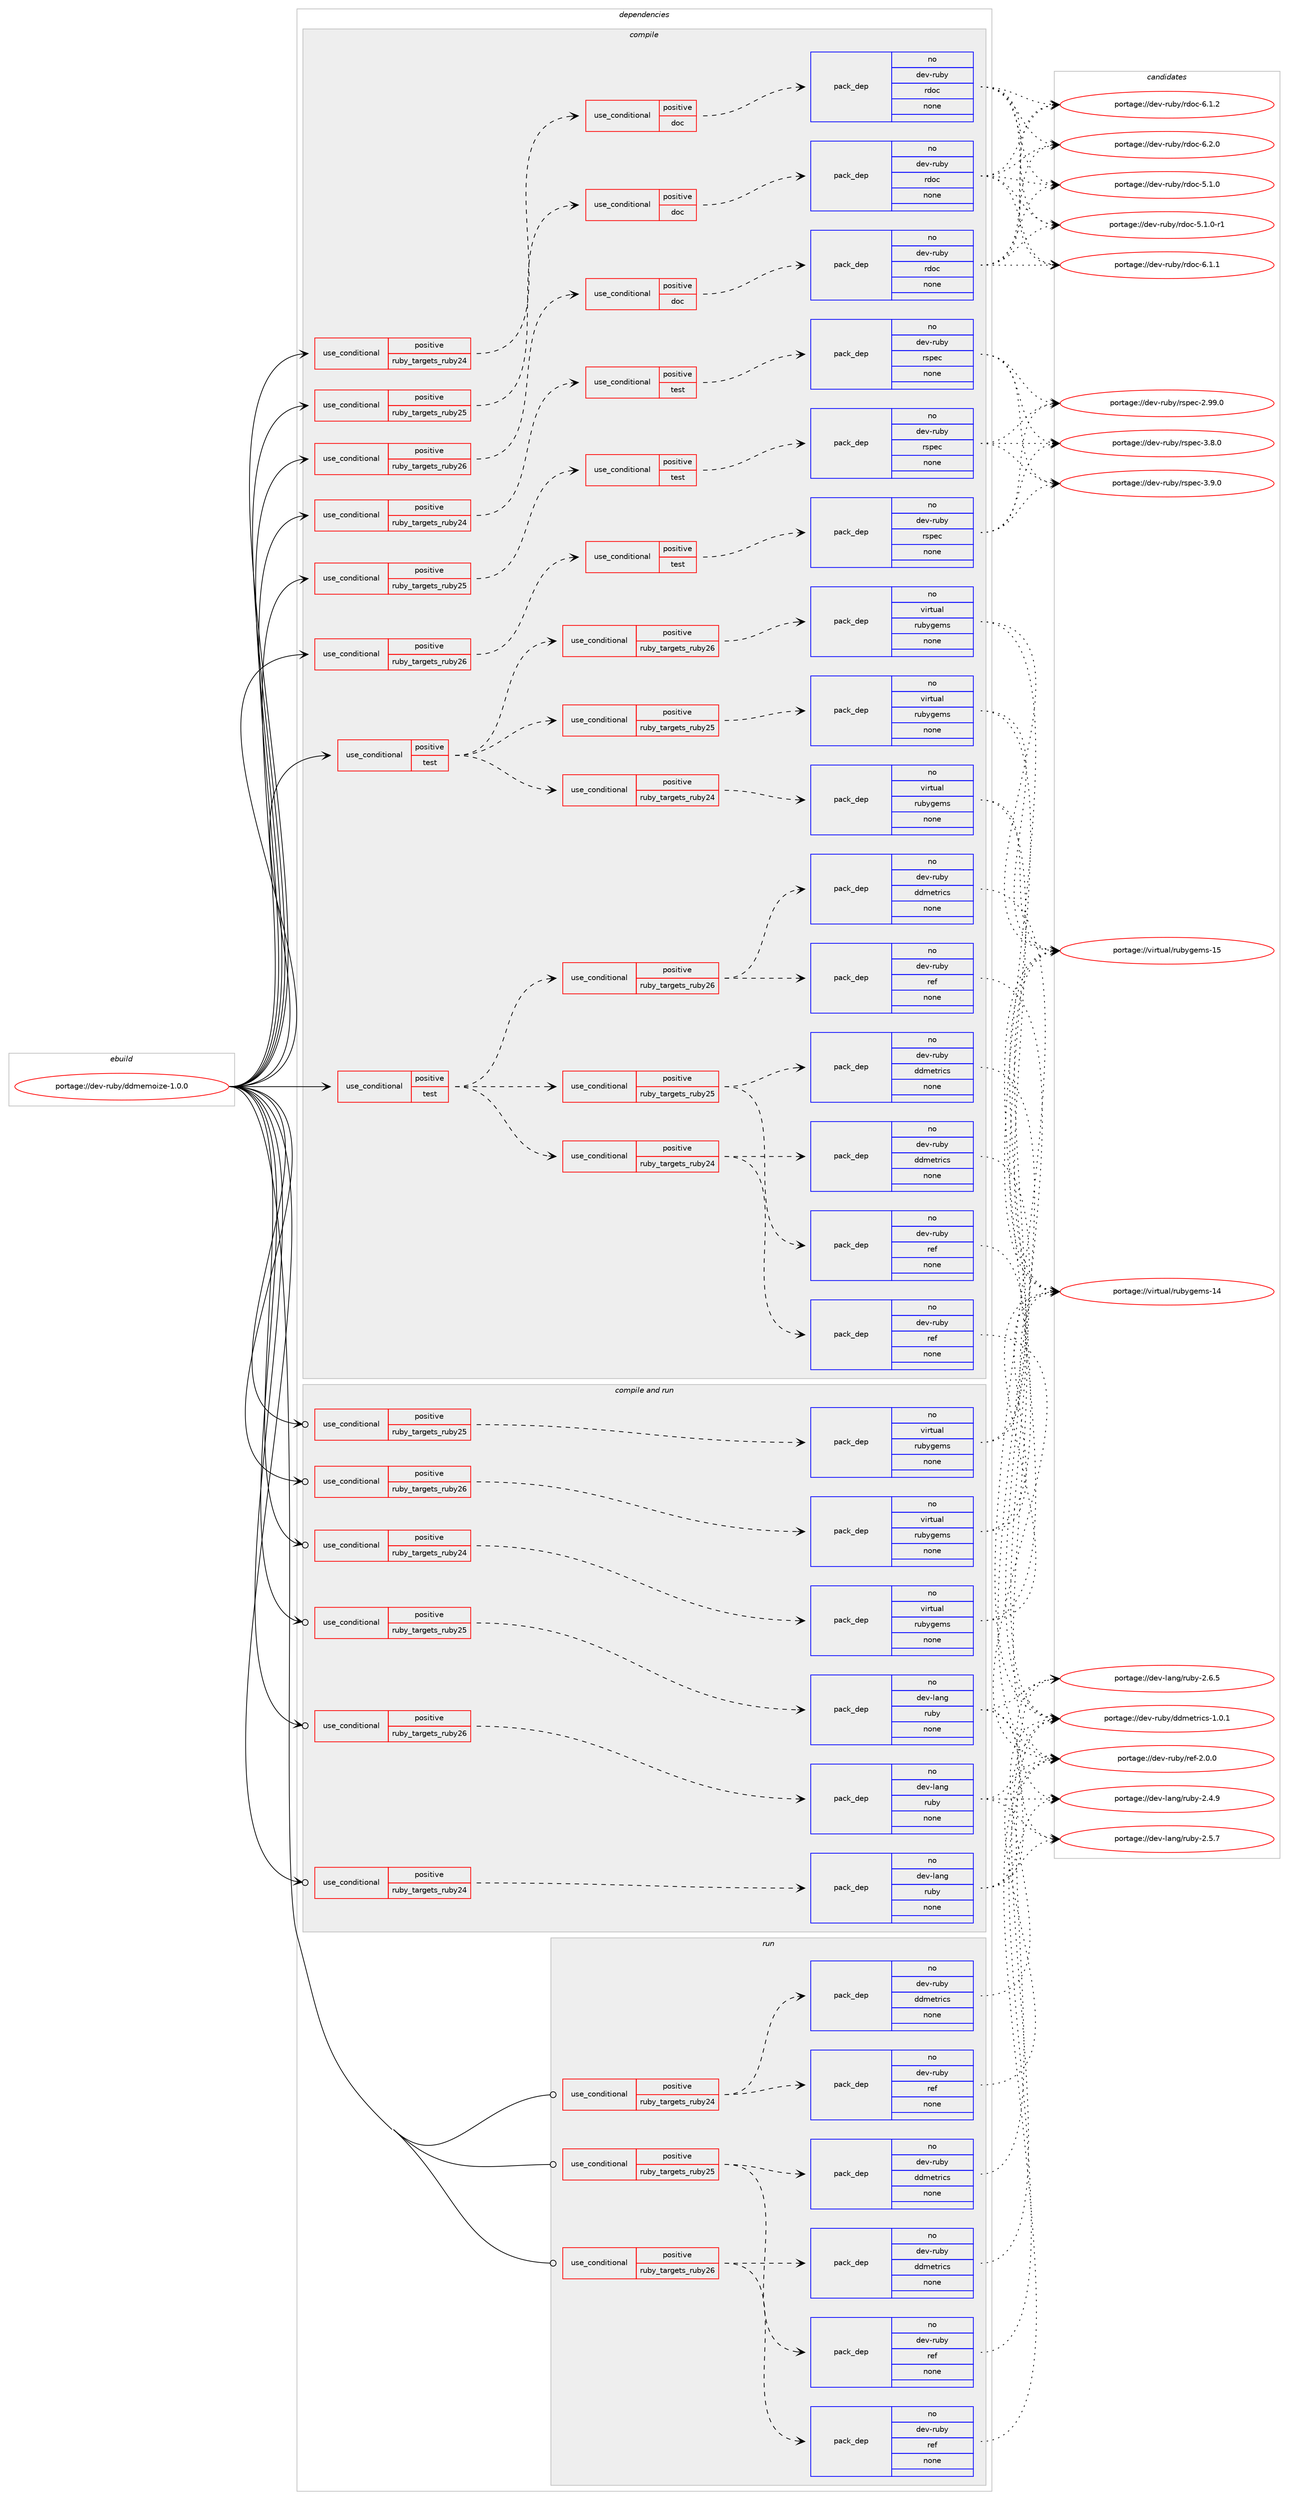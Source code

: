 digraph prolog {

# *************
# Graph options
# *************

newrank=true;
concentrate=true;
compound=true;
graph [rankdir=LR,fontname=Helvetica,fontsize=10,ranksep=1.5];#, ranksep=2.5, nodesep=0.2];
edge  [arrowhead=vee];
node  [fontname=Helvetica,fontsize=10];

# **********
# The ebuild
# **********

subgraph cluster_leftcol {
color=gray;
rank=same;
label=<<i>ebuild</i>>;
id [label="portage://dev-ruby/ddmemoize-1.0.0", color=red, width=4, href="../dev-ruby/ddmemoize-1.0.0.svg"];
}

# ****************
# The dependencies
# ****************

subgraph cluster_midcol {
color=gray;
label=<<i>dependencies</i>>;
subgraph cluster_compile {
fillcolor="#eeeeee";
style=filled;
label=<<i>compile</i>>;
subgraph cond50410 {
dependency217725 [label=<<TABLE BORDER="0" CELLBORDER="1" CELLSPACING="0" CELLPADDING="4"><TR><TD ROWSPAN="3" CELLPADDING="10">use_conditional</TD></TR><TR><TD>positive</TD></TR><TR><TD>ruby_targets_ruby24</TD></TR></TABLE>>, shape=none, color=red];
subgraph cond50411 {
dependency217726 [label=<<TABLE BORDER="0" CELLBORDER="1" CELLSPACING="0" CELLPADDING="4"><TR><TD ROWSPAN="3" CELLPADDING="10">use_conditional</TD></TR><TR><TD>positive</TD></TR><TR><TD>doc</TD></TR></TABLE>>, shape=none, color=red];
subgraph pack163832 {
dependency217727 [label=<<TABLE BORDER="0" CELLBORDER="1" CELLSPACING="0" CELLPADDING="4" WIDTH="220"><TR><TD ROWSPAN="6" CELLPADDING="30">pack_dep</TD></TR><TR><TD WIDTH="110">no</TD></TR><TR><TD>dev-ruby</TD></TR><TR><TD>rdoc</TD></TR><TR><TD>none</TD></TR><TR><TD></TD></TR></TABLE>>, shape=none, color=blue];
}
dependency217726:e -> dependency217727:w [weight=20,style="dashed",arrowhead="vee"];
}
dependency217725:e -> dependency217726:w [weight=20,style="dashed",arrowhead="vee"];
}
id:e -> dependency217725:w [weight=20,style="solid",arrowhead="vee"];
subgraph cond50412 {
dependency217728 [label=<<TABLE BORDER="0" CELLBORDER="1" CELLSPACING="0" CELLPADDING="4"><TR><TD ROWSPAN="3" CELLPADDING="10">use_conditional</TD></TR><TR><TD>positive</TD></TR><TR><TD>ruby_targets_ruby24</TD></TR></TABLE>>, shape=none, color=red];
subgraph cond50413 {
dependency217729 [label=<<TABLE BORDER="0" CELLBORDER="1" CELLSPACING="0" CELLPADDING="4"><TR><TD ROWSPAN="3" CELLPADDING="10">use_conditional</TD></TR><TR><TD>positive</TD></TR><TR><TD>test</TD></TR></TABLE>>, shape=none, color=red];
subgraph pack163833 {
dependency217730 [label=<<TABLE BORDER="0" CELLBORDER="1" CELLSPACING="0" CELLPADDING="4" WIDTH="220"><TR><TD ROWSPAN="6" CELLPADDING="30">pack_dep</TD></TR><TR><TD WIDTH="110">no</TD></TR><TR><TD>dev-ruby</TD></TR><TR><TD>rspec</TD></TR><TR><TD>none</TD></TR><TR><TD></TD></TR></TABLE>>, shape=none, color=blue];
}
dependency217729:e -> dependency217730:w [weight=20,style="dashed",arrowhead="vee"];
}
dependency217728:e -> dependency217729:w [weight=20,style="dashed",arrowhead="vee"];
}
id:e -> dependency217728:w [weight=20,style="solid",arrowhead="vee"];
subgraph cond50414 {
dependency217731 [label=<<TABLE BORDER="0" CELLBORDER="1" CELLSPACING="0" CELLPADDING="4"><TR><TD ROWSPAN="3" CELLPADDING="10">use_conditional</TD></TR><TR><TD>positive</TD></TR><TR><TD>ruby_targets_ruby25</TD></TR></TABLE>>, shape=none, color=red];
subgraph cond50415 {
dependency217732 [label=<<TABLE BORDER="0" CELLBORDER="1" CELLSPACING="0" CELLPADDING="4"><TR><TD ROWSPAN="3" CELLPADDING="10">use_conditional</TD></TR><TR><TD>positive</TD></TR><TR><TD>doc</TD></TR></TABLE>>, shape=none, color=red];
subgraph pack163834 {
dependency217733 [label=<<TABLE BORDER="0" CELLBORDER="1" CELLSPACING="0" CELLPADDING="4" WIDTH="220"><TR><TD ROWSPAN="6" CELLPADDING="30">pack_dep</TD></TR><TR><TD WIDTH="110">no</TD></TR><TR><TD>dev-ruby</TD></TR><TR><TD>rdoc</TD></TR><TR><TD>none</TD></TR><TR><TD></TD></TR></TABLE>>, shape=none, color=blue];
}
dependency217732:e -> dependency217733:w [weight=20,style="dashed",arrowhead="vee"];
}
dependency217731:e -> dependency217732:w [weight=20,style="dashed",arrowhead="vee"];
}
id:e -> dependency217731:w [weight=20,style="solid",arrowhead="vee"];
subgraph cond50416 {
dependency217734 [label=<<TABLE BORDER="0" CELLBORDER="1" CELLSPACING="0" CELLPADDING="4"><TR><TD ROWSPAN="3" CELLPADDING="10">use_conditional</TD></TR><TR><TD>positive</TD></TR><TR><TD>ruby_targets_ruby25</TD></TR></TABLE>>, shape=none, color=red];
subgraph cond50417 {
dependency217735 [label=<<TABLE BORDER="0" CELLBORDER="1" CELLSPACING="0" CELLPADDING="4"><TR><TD ROWSPAN="3" CELLPADDING="10">use_conditional</TD></TR><TR><TD>positive</TD></TR><TR><TD>test</TD></TR></TABLE>>, shape=none, color=red];
subgraph pack163835 {
dependency217736 [label=<<TABLE BORDER="0" CELLBORDER="1" CELLSPACING="0" CELLPADDING="4" WIDTH="220"><TR><TD ROWSPAN="6" CELLPADDING="30">pack_dep</TD></TR><TR><TD WIDTH="110">no</TD></TR><TR><TD>dev-ruby</TD></TR><TR><TD>rspec</TD></TR><TR><TD>none</TD></TR><TR><TD></TD></TR></TABLE>>, shape=none, color=blue];
}
dependency217735:e -> dependency217736:w [weight=20,style="dashed",arrowhead="vee"];
}
dependency217734:e -> dependency217735:w [weight=20,style="dashed",arrowhead="vee"];
}
id:e -> dependency217734:w [weight=20,style="solid",arrowhead="vee"];
subgraph cond50418 {
dependency217737 [label=<<TABLE BORDER="0" CELLBORDER="1" CELLSPACING="0" CELLPADDING="4"><TR><TD ROWSPAN="3" CELLPADDING="10">use_conditional</TD></TR><TR><TD>positive</TD></TR><TR><TD>ruby_targets_ruby26</TD></TR></TABLE>>, shape=none, color=red];
subgraph cond50419 {
dependency217738 [label=<<TABLE BORDER="0" CELLBORDER="1" CELLSPACING="0" CELLPADDING="4"><TR><TD ROWSPAN="3" CELLPADDING="10">use_conditional</TD></TR><TR><TD>positive</TD></TR><TR><TD>doc</TD></TR></TABLE>>, shape=none, color=red];
subgraph pack163836 {
dependency217739 [label=<<TABLE BORDER="0" CELLBORDER="1" CELLSPACING="0" CELLPADDING="4" WIDTH="220"><TR><TD ROWSPAN="6" CELLPADDING="30">pack_dep</TD></TR><TR><TD WIDTH="110">no</TD></TR><TR><TD>dev-ruby</TD></TR><TR><TD>rdoc</TD></TR><TR><TD>none</TD></TR><TR><TD></TD></TR></TABLE>>, shape=none, color=blue];
}
dependency217738:e -> dependency217739:w [weight=20,style="dashed",arrowhead="vee"];
}
dependency217737:e -> dependency217738:w [weight=20,style="dashed",arrowhead="vee"];
}
id:e -> dependency217737:w [weight=20,style="solid",arrowhead="vee"];
subgraph cond50420 {
dependency217740 [label=<<TABLE BORDER="0" CELLBORDER="1" CELLSPACING="0" CELLPADDING="4"><TR><TD ROWSPAN="3" CELLPADDING="10">use_conditional</TD></TR><TR><TD>positive</TD></TR><TR><TD>ruby_targets_ruby26</TD></TR></TABLE>>, shape=none, color=red];
subgraph cond50421 {
dependency217741 [label=<<TABLE BORDER="0" CELLBORDER="1" CELLSPACING="0" CELLPADDING="4"><TR><TD ROWSPAN="3" CELLPADDING="10">use_conditional</TD></TR><TR><TD>positive</TD></TR><TR><TD>test</TD></TR></TABLE>>, shape=none, color=red];
subgraph pack163837 {
dependency217742 [label=<<TABLE BORDER="0" CELLBORDER="1" CELLSPACING="0" CELLPADDING="4" WIDTH="220"><TR><TD ROWSPAN="6" CELLPADDING="30">pack_dep</TD></TR><TR><TD WIDTH="110">no</TD></TR><TR><TD>dev-ruby</TD></TR><TR><TD>rspec</TD></TR><TR><TD>none</TD></TR><TR><TD></TD></TR></TABLE>>, shape=none, color=blue];
}
dependency217741:e -> dependency217742:w [weight=20,style="dashed",arrowhead="vee"];
}
dependency217740:e -> dependency217741:w [weight=20,style="dashed",arrowhead="vee"];
}
id:e -> dependency217740:w [weight=20,style="solid",arrowhead="vee"];
subgraph cond50422 {
dependency217743 [label=<<TABLE BORDER="0" CELLBORDER="1" CELLSPACING="0" CELLPADDING="4"><TR><TD ROWSPAN="3" CELLPADDING="10">use_conditional</TD></TR><TR><TD>positive</TD></TR><TR><TD>test</TD></TR></TABLE>>, shape=none, color=red];
subgraph cond50423 {
dependency217744 [label=<<TABLE BORDER="0" CELLBORDER="1" CELLSPACING="0" CELLPADDING="4"><TR><TD ROWSPAN="3" CELLPADDING="10">use_conditional</TD></TR><TR><TD>positive</TD></TR><TR><TD>ruby_targets_ruby24</TD></TR></TABLE>>, shape=none, color=red];
subgraph pack163838 {
dependency217745 [label=<<TABLE BORDER="0" CELLBORDER="1" CELLSPACING="0" CELLPADDING="4" WIDTH="220"><TR><TD ROWSPAN="6" CELLPADDING="30">pack_dep</TD></TR><TR><TD WIDTH="110">no</TD></TR><TR><TD>dev-ruby</TD></TR><TR><TD>ddmetrics</TD></TR><TR><TD>none</TD></TR><TR><TD></TD></TR></TABLE>>, shape=none, color=blue];
}
dependency217744:e -> dependency217745:w [weight=20,style="dashed",arrowhead="vee"];
subgraph pack163839 {
dependency217746 [label=<<TABLE BORDER="0" CELLBORDER="1" CELLSPACING="0" CELLPADDING="4" WIDTH="220"><TR><TD ROWSPAN="6" CELLPADDING="30">pack_dep</TD></TR><TR><TD WIDTH="110">no</TD></TR><TR><TD>dev-ruby</TD></TR><TR><TD>ref</TD></TR><TR><TD>none</TD></TR><TR><TD></TD></TR></TABLE>>, shape=none, color=blue];
}
dependency217744:e -> dependency217746:w [weight=20,style="dashed",arrowhead="vee"];
}
dependency217743:e -> dependency217744:w [weight=20,style="dashed",arrowhead="vee"];
subgraph cond50424 {
dependency217747 [label=<<TABLE BORDER="0" CELLBORDER="1" CELLSPACING="0" CELLPADDING="4"><TR><TD ROWSPAN="3" CELLPADDING="10">use_conditional</TD></TR><TR><TD>positive</TD></TR><TR><TD>ruby_targets_ruby25</TD></TR></TABLE>>, shape=none, color=red];
subgraph pack163840 {
dependency217748 [label=<<TABLE BORDER="0" CELLBORDER="1" CELLSPACING="0" CELLPADDING="4" WIDTH="220"><TR><TD ROWSPAN="6" CELLPADDING="30">pack_dep</TD></TR><TR><TD WIDTH="110">no</TD></TR><TR><TD>dev-ruby</TD></TR><TR><TD>ddmetrics</TD></TR><TR><TD>none</TD></TR><TR><TD></TD></TR></TABLE>>, shape=none, color=blue];
}
dependency217747:e -> dependency217748:w [weight=20,style="dashed",arrowhead="vee"];
subgraph pack163841 {
dependency217749 [label=<<TABLE BORDER="0" CELLBORDER="1" CELLSPACING="0" CELLPADDING="4" WIDTH="220"><TR><TD ROWSPAN="6" CELLPADDING="30">pack_dep</TD></TR><TR><TD WIDTH="110">no</TD></TR><TR><TD>dev-ruby</TD></TR><TR><TD>ref</TD></TR><TR><TD>none</TD></TR><TR><TD></TD></TR></TABLE>>, shape=none, color=blue];
}
dependency217747:e -> dependency217749:w [weight=20,style="dashed",arrowhead="vee"];
}
dependency217743:e -> dependency217747:w [weight=20,style="dashed",arrowhead="vee"];
subgraph cond50425 {
dependency217750 [label=<<TABLE BORDER="0" CELLBORDER="1" CELLSPACING="0" CELLPADDING="4"><TR><TD ROWSPAN="3" CELLPADDING="10">use_conditional</TD></TR><TR><TD>positive</TD></TR><TR><TD>ruby_targets_ruby26</TD></TR></TABLE>>, shape=none, color=red];
subgraph pack163842 {
dependency217751 [label=<<TABLE BORDER="0" CELLBORDER="1" CELLSPACING="0" CELLPADDING="4" WIDTH="220"><TR><TD ROWSPAN="6" CELLPADDING="30">pack_dep</TD></TR><TR><TD WIDTH="110">no</TD></TR><TR><TD>dev-ruby</TD></TR><TR><TD>ddmetrics</TD></TR><TR><TD>none</TD></TR><TR><TD></TD></TR></TABLE>>, shape=none, color=blue];
}
dependency217750:e -> dependency217751:w [weight=20,style="dashed",arrowhead="vee"];
subgraph pack163843 {
dependency217752 [label=<<TABLE BORDER="0" CELLBORDER="1" CELLSPACING="0" CELLPADDING="4" WIDTH="220"><TR><TD ROWSPAN="6" CELLPADDING="30">pack_dep</TD></TR><TR><TD WIDTH="110">no</TD></TR><TR><TD>dev-ruby</TD></TR><TR><TD>ref</TD></TR><TR><TD>none</TD></TR><TR><TD></TD></TR></TABLE>>, shape=none, color=blue];
}
dependency217750:e -> dependency217752:w [weight=20,style="dashed",arrowhead="vee"];
}
dependency217743:e -> dependency217750:w [weight=20,style="dashed",arrowhead="vee"];
}
id:e -> dependency217743:w [weight=20,style="solid",arrowhead="vee"];
subgraph cond50426 {
dependency217753 [label=<<TABLE BORDER="0" CELLBORDER="1" CELLSPACING="0" CELLPADDING="4"><TR><TD ROWSPAN="3" CELLPADDING="10">use_conditional</TD></TR><TR><TD>positive</TD></TR><TR><TD>test</TD></TR></TABLE>>, shape=none, color=red];
subgraph cond50427 {
dependency217754 [label=<<TABLE BORDER="0" CELLBORDER="1" CELLSPACING="0" CELLPADDING="4"><TR><TD ROWSPAN="3" CELLPADDING="10">use_conditional</TD></TR><TR><TD>positive</TD></TR><TR><TD>ruby_targets_ruby24</TD></TR></TABLE>>, shape=none, color=red];
subgraph pack163844 {
dependency217755 [label=<<TABLE BORDER="0" CELLBORDER="1" CELLSPACING="0" CELLPADDING="4" WIDTH="220"><TR><TD ROWSPAN="6" CELLPADDING="30">pack_dep</TD></TR><TR><TD WIDTH="110">no</TD></TR><TR><TD>virtual</TD></TR><TR><TD>rubygems</TD></TR><TR><TD>none</TD></TR><TR><TD></TD></TR></TABLE>>, shape=none, color=blue];
}
dependency217754:e -> dependency217755:w [weight=20,style="dashed",arrowhead="vee"];
}
dependency217753:e -> dependency217754:w [weight=20,style="dashed",arrowhead="vee"];
subgraph cond50428 {
dependency217756 [label=<<TABLE BORDER="0" CELLBORDER="1" CELLSPACING="0" CELLPADDING="4"><TR><TD ROWSPAN="3" CELLPADDING="10">use_conditional</TD></TR><TR><TD>positive</TD></TR><TR><TD>ruby_targets_ruby25</TD></TR></TABLE>>, shape=none, color=red];
subgraph pack163845 {
dependency217757 [label=<<TABLE BORDER="0" CELLBORDER="1" CELLSPACING="0" CELLPADDING="4" WIDTH="220"><TR><TD ROWSPAN="6" CELLPADDING="30">pack_dep</TD></TR><TR><TD WIDTH="110">no</TD></TR><TR><TD>virtual</TD></TR><TR><TD>rubygems</TD></TR><TR><TD>none</TD></TR><TR><TD></TD></TR></TABLE>>, shape=none, color=blue];
}
dependency217756:e -> dependency217757:w [weight=20,style="dashed",arrowhead="vee"];
}
dependency217753:e -> dependency217756:w [weight=20,style="dashed",arrowhead="vee"];
subgraph cond50429 {
dependency217758 [label=<<TABLE BORDER="0" CELLBORDER="1" CELLSPACING="0" CELLPADDING="4"><TR><TD ROWSPAN="3" CELLPADDING="10">use_conditional</TD></TR><TR><TD>positive</TD></TR><TR><TD>ruby_targets_ruby26</TD></TR></TABLE>>, shape=none, color=red];
subgraph pack163846 {
dependency217759 [label=<<TABLE BORDER="0" CELLBORDER="1" CELLSPACING="0" CELLPADDING="4" WIDTH="220"><TR><TD ROWSPAN="6" CELLPADDING="30">pack_dep</TD></TR><TR><TD WIDTH="110">no</TD></TR><TR><TD>virtual</TD></TR><TR><TD>rubygems</TD></TR><TR><TD>none</TD></TR><TR><TD></TD></TR></TABLE>>, shape=none, color=blue];
}
dependency217758:e -> dependency217759:w [weight=20,style="dashed",arrowhead="vee"];
}
dependency217753:e -> dependency217758:w [weight=20,style="dashed",arrowhead="vee"];
}
id:e -> dependency217753:w [weight=20,style="solid",arrowhead="vee"];
}
subgraph cluster_compileandrun {
fillcolor="#eeeeee";
style=filled;
label=<<i>compile and run</i>>;
subgraph cond50430 {
dependency217760 [label=<<TABLE BORDER="0" CELLBORDER="1" CELLSPACING="0" CELLPADDING="4"><TR><TD ROWSPAN="3" CELLPADDING="10">use_conditional</TD></TR><TR><TD>positive</TD></TR><TR><TD>ruby_targets_ruby24</TD></TR></TABLE>>, shape=none, color=red];
subgraph pack163847 {
dependency217761 [label=<<TABLE BORDER="0" CELLBORDER="1" CELLSPACING="0" CELLPADDING="4" WIDTH="220"><TR><TD ROWSPAN="6" CELLPADDING="30">pack_dep</TD></TR><TR><TD WIDTH="110">no</TD></TR><TR><TD>dev-lang</TD></TR><TR><TD>ruby</TD></TR><TR><TD>none</TD></TR><TR><TD></TD></TR></TABLE>>, shape=none, color=blue];
}
dependency217760:e -> dependency217761:w [weight=20,style="dashed",arrowhead="vee"];
}
id:e -> dependency217760:w [weight=20,style="solid",arrowhead="odotvee"];
subgraph cond50431 {
dependency217762 [label=<<TABLE BORDER="0" CELLBORDER="1" CELLSPACING="0" CELLPADDING="4"><TR><TD ROWSPAN="3" CELLPADDING="10">use_conditional</TD></TR><TR><TD>positive</TD></TR><TR><TD>ruby_targets_ruby24</TD></TR></TABLE>>, shape=none, color=red];
subgraph pack163848 {
dependency217763 [label=<<TABLE BORDER="0" CELLBORDER="1" CELLSPACING="0" CELLPADDING="4" WIDTH="220"><TR><TD ROWSPAN="6" CELLPADDING="30">pack_dep</TD></TR><TR><TD WIDTH="110">no</TD></TR><TR><TD>virtual</TD></TR><TR><TD>rubygems</TD></TR><TR><TD>none</TD></TR><TR><TD></TD></TR></TABLE>>, shape=none, color=blue];
}
dependency217762:e -> dependency217763:w [weight=20,style="dashed",arrowhead="vee"];
}
id:e -> dependency217762:w [weight=20,style="solid",arrowhead="odotvee"];
subgraph cond50432 {
dependency217764 [label=<<TABLE BORDER="0" CELLBORDER="1" CELLSPACING="0" CELLPADDING="4"><TR><TD ROWSPAN="3" CELLPADDING="10">use_conditional</TD></TR><TR><TD>positive</TD></TR><TR><TD>ruby_targets_ruby25</TD></TR></TABLE>>, shape=none, color=red];
subgraph pack163849 {
dependency217765 [label=<<TABLE BORDER="0" CELLBORDER="1" CELLSPACING="0" CELLPADDING="4" WIDTH="220"><TR><TD ROWSPAN="6" CELLPADDING="30">pack_dep</TD></TR><TR><TD WIDTH="110">no</TD></TR><TR><TD>dev-lang</TD></TR><TR><TD>ruby</TD></TR><TR><TD>none</TD></TR><TR><TD></TD></TR></TABLE>>, shape=none, color=blue];
}
dependency217764:e -> dependency217765:w [weight=20,style="dashed",arrowhead="vee"];
}
id:e -> dependency217764:w [weight=20,style="solid",arrowhead="odotvee"];
subgraph cond50433 {
dependency217766 [label=<<TABLE BORDER="0" CELLBORDER="1" CELLSPACING="0" CELLPADDING="4"><TR><TD ROWSPAN="3" CELLPADDING="10">use_conditional</TD></TR><TR><TD>positive</TD></TR><TR><TD>ruby_targets_ruby25</TD></TR></TABLE>>, shape=none, color=red];
subgraph pack163850 {
dependency217767 [label=<<TABLE BORDER="0" CELLBORDER="1" CELLSPACING="0" CELLPADDING="4" WIDTH="220"><TR><TD ROWSPAN="6" CELLPADDING="30">pack_dep</TD></TR><TR><TD WIDTH="110">no</TD></TR><TR><TD>virtual</TD></TR><TR><TD>rubygems</TD></TR><TR><TD>none</TD></TR><TR><TD></TD></TR></TABLE>>, shape=none, color=blue];
}
dependency217766:e -> dependency217767:w [weight=20,style="dashed",arrowhead="vee"];
}
id:e -> dependency217766:w [weight=20,style="solid",arrowhead="odotvee"];
subgraph cond50434 {
dependency217768 [label=<<TABLE BORDER="0" CELLBORDER="1" CELLSPACING="0" CELLPADDING="4"><TR><TD ROWSPAN="3" CELLPADDING="10">use_conditional</TD></TR><TR><TD>positive</TD></TR><TR><TD>ruby_targets_ruby26</TD></TR></TABLE>>, shape=none, color=red];
subgraph pack163851 {
dependency217769 [label=<<TABLE BORDER="0" CELLBORDER="1" CELLSPACING="0" CELLPADDING="4" WIDTH="220"><TR><TD ROWSPAN="6" CELLPADDING="30">pack_dep</TD></TR><TR><TD WIDTH="110">no</TD></TR><TR><TD>dev-lang</TD></TR><TR><TD>ruby</TD></TR><TR><TD>none</TD></TR><TR><TD></TD></TR></TABLE>>, shape=none, color=blue];
}
dependency217768:e -> dependency217769:w [weight=20,style="dashed",arrowhead="vee"];
}
id:e -> dependency217768:w [weight=20,style="solid",arrowhead="odotvee"];
subgraph cond50435 {
dependency217770 [label=<<TABLE BORDER="0" CELLBORDER="1" CELLSPACING="0" CELLPADDING="4"><TR><TD ROWSPAN="3" CELLPADDING="10">use_conditional</TD></TR><TR><TD>positive</TD></TR><TR><TD>ruby_targets_ruby26</TD></TR></TABLE>>, shape=none, color=red];
subgraph pack163852 {
dependency217771 [label=<<TABLE BORDER="0" CELLBORDER="1" CELLSPACING="0" CELLPADDING="4" WIDTH="220"><TR><TD ROWSPAN="6" CELLPADDING="30">pack_dep</TD></TR><TR><TD WIDTH="110">no</TD></TR><TR><TD>virtual</TD></TR><TR><TD>rubygems</TD></TR><TR><TD>none</TD></TR><TR><TD></TD></TR></TABLE>>, shape=none, color=blue];
}
dependency217770:e -> dependency217771:w [weight=20,style="dashed",arrowhead="vee"];
}
id:e -> dependency217770:w [weight=20,style="solid",arrowhead="odotvee"];
}
subgraph cluster_run {
fillcolor="#eeeeee";
style=filled;
label=<<i>run</i>>;
subgraph cond50436 {
dependency217772 [label=<<TABLE BORDER="0" CELLBORDER="1" CELLSPACING="0" CELLPADDING="4"><TR><TD ROWSPAN="3" CELLPADDING="10">use_conditional</TD></TR><TR><TD>positive</TD></TR><TR><TD>ruby_targets_ruby24</TD></TR></TABLE>>, shape=none, color=red];
subgraph pack163853 {
dependency217773 [label=<<TABLE BORDER="0" CELLBORDER="1" CELLSPACING="0" CELLPADDING="4" WIDTH="220"><TR><TD ROWSPAN="6" CELLPADDING="30">pack_dep</TD></TR><TR><TD WIDTH="110">no</TD></TR><TR><TD>dev-ruby</TD></TR><TR><TD>ddmetrics</TD></TR><TR><TD>none</TD></TR><TR><TD></TD></TR></TABLE>>, shape=none, color=blue];
}
dependency217772:e -> dependency217773:w [weight=20,style="dashed",arrowhead="vee"];
subgraph pack163854 {
dependency217774 [label=<<TABLE BORDER="0" CELLBORDER="1" CELLSPACING="0" CELLPADDING="4" WIDTH="220"><TR><TD ROWSPAN="6" CELLPADDING="30">pack_dep</TD></TR><TR><TD WIDTH="110">no</TD></TR><TR><TD>dev-ruby</TD></TR><TR><TD>ref</TD></TR><TR><TD>none</TD></TR><TR><TD></TD></TR></TABLE>>, shape=none, color=blue];
}
dependency217772:e -> dependency217774:w [weight=20,style="dashed",arrowhead="vee"];
}
id:e -> dependency217772:w [weight=20,style="solid",arrowhead="odot"];
subgraph cond50437 {
dependency217775 [label=<<TABLE BORDER="0" CELLBORDER="1" CELLSPACING="0" CELLPADDING="4"><TR><TD ROWSPAN="3" CELLPADDING="10">use_conditional</TD></TR><TR><TD>positive</TD></TR><TR><TD>ruby_targets_ruby25</TD></TR></TABLE>>, shape=none, color=red];
subgraph pack163855 {
dependency217776 [label=<<TABLE BORDER="0" CELLBORDER="1" CELLSPACING="0" CELLPADDING="4" WIDTH="220"><TR><TD ROWSPAN="6" CELLPADDING="30">pack_dep</TD></TR><TR><TD WIDTH="110">no</TD></TR><TR><TD>dev-ruby</TD></TR><TR><TD>ddmetrics</TD></TR><TR><TD>none</TD></TR><TR><TD></TD></TR></TABLE>>, shape=none, color=blue];
}
dependency217775:e -> dependency217776:w [weight=20,style="dashed",arrowhead="vee"];
subgraph pack163856 {
dependency217777 [label=<<TABLE BORDER="0" CELLBORDER="1" CELLSPACING="0" CELLPADDING="4" WIDTH="220"><TR><TD ROWSPAN="6" CELLPADDING="30">pack_dep</TD></TR><TR><TD WIDTH="110">no</TD></TR><TR><TD>dev-ruby</TD></TR><TR><TD>ref</TD></TR><TR><TD>none</TD></TR><TR><TD></TD></TR></TABLE>>, shape=none, color=blue];
}
dependency217775:e -> dependency217777:w [weight=20,style="dashed",arrowhead="vee"];
}
id:e -> dependency217775:w [weight=20,style="solid",arrowhead="odot"];
subgraph cond50438 {
dependency217778 [label=<<TABLE BORDER="0" CELLBORDER="1" CELLSPACING="0" CELLPADDING="4"><TR><TD ROWSPAN="3" CELLPADDING="10">use_conditional</TD></TR><TR><TD>positive</TD></TR><TR><TD>ruby_targets_ruby26</TD></TR></TABLE>>, shape=none, color=red];
subgraph pack163857 {
dependency217779 [label=<<TABLE BORDER="0" CELLBORDER="1" CELLSPACING="0" CELLPADDING="4" WIDTH="220"><TR><TD ROWSPAN="6" CELLPADDING="30">pack_dep</TD></TR><TR><TD WIDTH="110">no</TD></TR><TR><TD>dev-ruby</TD></TR><TR><TD>ddmetrics</TD></TR><TR><TD>none</TD></TR><TR><TD></TD></TR></TABLE>>, shape=none, color=blue];
}
dependency217778:e -> dependency217779:w [weight=20,style="dashed",arrowhead="vee"];
subgraph pack163858 {
dependency217780 [label=<<TABLE BORDER="0" CELLBORDER="1" CELLSPACING="0" CELLPADDING="4" WIDTH="220"><TR><TD ROWSPAN="6" CELLPADDING="30">pack_dep</TD></TR><TR><TD WIDTH="110">no</TD></TR><TR><TD>dev-ruby</TD></TR><TR><TD>ref</TD></TR><TR><TD>none</TD></TR><TR><TD></TD></TR></TABLE>>, shape=none, color=blue];
}
dependency217778:e -> dependency217780:w [weight=20,style="dashed",arrowhead="vee"];
}
id:e -> dependency217778:w [weight=20,style="solid",arrowhead="odot"];
}
}

# **************
# The candidates
# **************

subgraph cluster_choices {
rank=same;
color=gray;
label=<<i>candidates</i>>;

subgraph choice163832 {
color=black;
nodesep=1;
choiceportage10010111845114117981214711410011199455346494648 [label="portage://dev-ruby/rdoc-5.1.0", color=red, width=4,href="../dev-ruby/rdoc-5.1.0.svg"];
choiceportage100101118451141179812147114100111994553464946484511449 [label="portage://dev-ruby/rdoc-5.1.0-r1", color=red, width=4,href="../dev-ruby/rdoc-5.1.0-r1.svg"];
choiceportage10010111845114117981214711410011199455446494649 [label="portage://dev-ruby/rdoc-6.1.1", color=red, width=4,href="../dev-ruby/rdoc-6.1.1.svg"];
choiceportage10010111845114117981214711410011199455446494650 [label="portage://dev-ruby/rdoc-6.1.2", color=red, width=4,href="../dev-ruby/rdoc-6.1.2.svg"];
choiceportage10010111845114117981214711410011199455446504648 [label="portage://dev-ruby/rdoc-6.2.0", color=red, width=4,href="../dev-ruby/rdoc-6.2.0.svg"];
dependency217727:e -> choiceportage10010111845114117981214711410011199455346494648:w [style=dotted,weight="100"];
dependency217727:e -> choiceportage100101118451141179812147114100111994553464946484511449:w [style=dotted,weight="100"];
dependency217727:e -> choiceportage10010111845114117981214711410011199455446494649:w [style=dotted,weight="100"];
dependency217727:e -> choiceportage10010111845114117981214711410011199455446494650:w [style=dotted,weight="100"];
dependency217727:e -> choiceportage10010111845114117981214711410011199455446504648:w [style=dotted,weight="100"];
}
subgraph choice163833 {
color=black;
nodesep=1;
choiceportage1001011184511411798121471141151121019945504657574648 [label="portage://dev-ruby/rspec-2.99.0", color=red, width=4,href="../dev-ruby/rspec-2.99.0.svg"];
choiceportage10010111845114117981214711411511210199455146564648 [label="portage://dev-ruby/rspec-3.8.0", color=red, width=4,href="../dev-ruby/rspec-3.8.0.svg"];
choiceportage10010111845114117981214711411511210199455146574648 [label="portage://dev-ruby/rspec-3.9.0", color=red, width=4,href="../dev-ruby/rspec-3.9.0.svg"];
dependency217730:e -> choiceportage1001011184511411798121471141151121019945504657574648:w [style=dotted,weight="100"];
dependency217730:e -> choiceportage10010111845114117981214711411511210199455146564648:w [style=dotted,weight="100"];
dependency217730:e -> choiceportage10010111845114117981214711411511210199455146574648:w [style=dotted,weight="100"];
}
subgraph choice163834 {
color=black;
nodesep=1;
choiceportage10010111845114117981214711410011199455346494648 [label="portage://dev-ruby/rdoc-5.1.0", color=red, width=4,href="../dev-ruby/rdoc-5.1.0.svg"];
choiceportage100101118451141179812147114100111994553464946484511449 [label="portage://dev-ruby/rdoc-5.1.0-r1", color=red, width=4,href="../dev-ruby/rdoc-5.1.0-r1.svg"];
choiceportage10010111845114117981214711410011199455446494649 [label="portage://dev-ruby/rdoc-6.1.1", color=red, width=4,href="../dev-ruby/rdoc-6.1.1.svg"];
choiceportage10010111845114117981214711410011199455446494650 [label="portage://dev-ruby/rdoc-6.1.2", color=red, width=4,href="../dev-ruby/rdoc-6.1.2.svg"];
choiceportage10010111845114117981214711410011199455446504648 [label="portage://dev-ruby/rdoc-6.2.0", color=red, width=4,href="../dev-ruby/rdoc-6.2.0.svg"];
dependency217733:e -> choiceportage10010111845114117981214711410011199455346494648:w [style=dotted,weight="100"];
dependency217733:e -> choiceportage100101118451141179812147114100111994553464946484511449:w [style=dotted,weight="100"];
dependency217733:e -> choiceportage10010111845114117981214711410011199455446494649:w [style=dotted,weight="100"];
dependency217733:e -> choiceportage10010111845114117981214711410011199455446494650:w [style=dotted,weight="100"];
dependency217733:e -> choiceportage10010111845114117981214711410011199455446504648:w [style=dotted,weight="100"];
}
subgraph choice163835 {
color=black;
nodesep=1;
choiceportage1001011184511411798121471141151121019945504657574648 [label="portage://dev-ruby/rspec-2.99.0", color=red, width=4,href="../dev-ruby/rspec-2.99.0.svg"];
choiceportage10010111845114117981214711411511210199455146564648 [label="portage://dev-ruby/rspec-3.8.0", color=red, width=4,href="../dev-ruby/rspec-3.8.0.svg"];
choiceportage10010111845114117981214711411511210199455146574648 [label="portage://dev-ruby/rspec-3.9.0", color=red, width=4,href="../dev-ruby/rspec-3.9.0.svg"];
dependency217736:e -> choiceportage1001011184511411798121471141151121019945504657574648:w [style=dotted,weight="100"];
dependency217736:e -> choiceportage10010111845114117981214711411511210199455146564648:w [style=dotted,weight="100"];
dependency217736:e -> choiceportage10010111845114117981214711411511210199455146574648:w [style=dotted,weight="100"];
}
subgraph choice163836 {
color=black;
nodesep=1;
choiceportage10010111845114117981214711410011199455346494648 [label="portage://dev-ruby/rdoc-5.1.0", color=red, width=4,href="../dev-ruby/rdoc-5.1.0.svg"];
choiceportage100101118451141179812147114100111994553464946484511449 [label="portage://dev-ruby/rdoc-5.1.0-r1", color=red, width=4,href="../dev-ruby/rdoc-5.1.0-r1.svg"];
choiceportage10010111845114117981214711410011199455446494649 [label="portage://dev-ruby/rdoc-6.1.1", color=red, width=4,href="../dev-ruby/rdoc-6.1.1.svg"];
choiceportage10010111845114117981214711410011199455446494650 [label="portage://dev-ruby/rdoc-6.1.2", color=red, width=4,href="../dev-ruby/rdoc-6.1.2.svg"];
choiceportage10010111845114117981214711410011199455446504648 [label="portage://dev-ruby/rdoc-6.2.0", color=red, width=4,href="../dev-ruby/rdoc-6.2.0.svg"];
dependency217739:e -> choiceportage10010111845114117981214711410011199455346494648:w [style=dotted,weight="100"];
dependency217739:e -> choiceportage100101118451141179812147114100111994553464946484511449:w [style=dotted,weight="100"];
dependency217739:e -> choiceportage10010111845114117981214711410011199455446494649:w [style=dotted,weight="100"];
dependency217739:e -> choiceportage10010111845114117981214711410011199455446494650:w [style=dotted,weight="100"];
dependency217739:e -> choiceportage10010111845114117981214711410011199455446504648:w [style=dotted,weight="100"];
}
subgraph choice163837 {
color=black;
nodesep=1;
choiceportage1001011184511411798121471141151121019945504657574648 [label="portage://dev-ruby/rspec-2.99.0", color=red, width=4,href="../dev-ruby/rspec-2.99.0.svg"];
choiceportage10010111845114117981214711411511210199455146564648 [label="portage://dev-ruby/rspec-3.8.0", color=red, width=4,href="../dev-ruby/rspec-3.8.0.svg"];
choiceportage10010111845114117981214711411511210199455146574648 [label="portage://dev-ruby/rspec-3.9.0", color=red, width=4,href="../dev-ruby/rspec-3.9.0.svg"];
dependency217742:e -> choiceportage1001011184511411798121471141151121019945504657574648:w [style=dotted,weight="100"];
dependency217742:e -> choiceportage10010111845114117981214711411511210199455146564648:w [style=dotted,weight="100"];
dependency217742:e -> choiceportage10010111845114117981214711411511210199455146574648:w [style=dotted,weight="100"];
}
subgraph choice163838 {
color=black;
nodesep=1;
choiceportage10010111845114117981214710010010910111611410599115454946484649 [label="portage://dev-ruby/ddmetrics-1.0.1", color=red, width=4,href="../dev-ruby/ddmetrics-1.0.1.svg"];
dependency217745:e -> choiceportage10010111845114117981214710010010910111611410599115454946484649:w [style=dotted,weight="100"];
}
subgraph choice163839 {
color=black;
nodesep=1;
choiceportage100101118451141179812147114101102455046484648 [label="portage://dev-ruby/ref-2.0.0", color=red, width=4,href="../dev-ruby/ref-2.0.0.svg"];
dependency217746:e -> choiceportage100101118451141179812147114101102455046484648:w [style=dotted,weight="100"];
}
subgraph choice163840 {
color=black;
nodesep=1;
choiceportage10010111845114117981214710010010910111611410599115454946484649 [label="portage://dev-ruby/ddmetrics-1.0.1", color=red, width=4,href="../dev-ruby/ddmetrics-1.0.1.svg"];
dependency217748:e -> choiceportage10010111845114117981214710010010910111611410599115454946484649:w [style=dotted,weight="100"];
}
subgraph choice163841 {
color=black;
nodesep=1;
choiceportage100101118451141179812147114101102455046484648 [label="portage://dev-ruby/ref-2.0.0", color=red, width=4,href="../dev-ruby/ref-2.0.0.svg"];
dependency217749:e -> choiceportage100101118451141179812147114101102455046484648:w [style=dotted,weight="100"];
}
subgraph choice163842 {
color=black;
nodesep=1;
choiceportage10010111845114117981214710010010910111611410599115454946484649 [label="portage://dev-ruby/ddmetrics-1.0.1", color=red, width=4,href="../dev-ruby/ddmetrics-1.0.1.svg"];
dependency217751:e -> choiceportage10010111845114117981214710010010910111611410599115454946484649:w [style=dotted,weight="100"];
}
subgraph choice163843 {
color=black;
nodesep=1;
choiceportage100101118451141179812147114101102455046484648 [label="portage://dev-ruby/ref-2.0.0", color=red, width=4,href="../dev-ruby/ref-2.0.0.svg"];
dependency217752:e -> choiceportage100101118451141179812147114101102455046484648:w [style=dotted,weight="100"];
}
subgraph choice163844 {
color=black;
nodesep=1;
choiceportage118105114116117971084711411798121103101109115454952 [label="portage://virtual/rubygems-14", color=red, width=4,href="../virtual/rubygems-14.svg"];
choiceportage118105114116117971084711411798121103101109115454953 [label="portage://virtual/rubygems-15", color=red, width=4,href="../virtual/rubygems-15.svg"];
dependency217755:e -> choiceportage118105114116117971084711411798121103101109115454952:w [style=dotted,weight="100"];
dependency217755:e -> choiceportage118105114116117971084711411798121103101109115454953:w [style=dotted,weight="100"];
}
subgraph choice163845 {
color=black;
nodesep=1;
choiceportage118105114116117971084711411798121103101109115454952 [label="portage://virtual/rubygems-14", color=red, width=4,href="../virtual/rubygems-14.svg"];
choiceportage118105114116117971084711411798121103101109115454953 [label="portage://virtual/rubygems-15", color=red, width=4,href="../virtual/rubygems-15.svg"];
dependency217757:e -> choiceportage118105114116117971084711411798121103101109115454952:w [style=dotted,weight="100"];
dependency217757:e -> choiceportage118105114116117971084711411798121103101109115454953:w [style=dotted,weight="100"];
}
subgraph choice163846 {
color=black;
nodesep=1;
choiceportage118105114116117971084711411798121103101109115454952 [label="portage://virtual/rubygems-14", color=red, width=4,href="../virtual/rubygems-14.svg"];
choiceportage118105114116117971084711411798121103101109115454953 [label="portage://virtual/rubygems-15", color=red, width=4,href="../virtual/rubygems-15.svg"];
dependency217759:e -> choiceportage118105114116117971084711411798121103101109115454952:w [style=dotted,weight="100"];
dependency217759:e -> choiceportage118105114116117971084711411798121103101109115454953:w [style=dotted,weight="100"];
}
subgraph choice163847 {
color=black;
nodesep=1;
choiceportage10010111845108971101034711411798121455046524657 [label="portage://dev-lang/ruby-2.4.9", color=red, width=4,href="../dev-lang/ruby-2.4.9.svg"];
choiceportage10010111845108971101034711411798121455046534655 [label="portage://dev-lang/ruby-2.5.7", color=red, width=4,href="../dev-lang/ruby-2.5.7.svg"];
choiceportage10010111845108971101034711411798121455046544653 [label="portage://dev-lang/ruby-2.6.5", color=red, width=4,href="../dev-lang/ruby-2.6.5.svg"];
dependency217761:e -> choiceportage10010111845108971101034711411798121455046524657:w [style=dotted,weight="100"];
dependency217761:e -> choiceportage10010111845108971101034711411798121455046534655:w [style=dotted,weight="100"];
dependency217761:e -> choiceportage10010111845108971101034711411798121455046544653:w [style=dotted,weight="100"];
}
subgraph choice163848 {
color=black;
nodesep=1;
choiceportage118105114116117971084711411798121103101109115454952 [label="portage://virtual/rubygems-14", color=red, width=4,href="../virtual/rubygems-14.svg"];
choiceportage118105114116117971084711411798121103101109115454953 [label="portage://virtual/rubygems-15", color=red, width=4,href="../virtual/rubygems-15.svg"];
dependency217763:e -> choiceportage118105114116117971084711411798121103101109115454952:w [style=dotted,weight="100"];
dependency217763:e -> choiceportage118105114116117971084711411798121103101109115454953:w [style=dotted,weight="100"];
}
subgraph choice163849 {
color=black;
nodesep=1;
choiceportage10010111845108971101034711411798121455046524657 [label="portage://dev-lang/ruby-2.4.9", color=red, width=4,href="../dev-lang/ruby-2.4.9.svg"];
choiceportage10010111845108971101034711411798121455046534655 [label="portage://dev-lang/ruby-2.5.7", color=red, width=4,href="../dev-lang/ruby-2.5.7.svg"];
choiceportage10010111845108971101034711411798121455046544653 [label="portage://dev-lang/ruby-2.6.5", color=red, width=4,href="../dev-lang/ruby-2.6.5.svg"];
dependency217765:e -> choiceportage10010111845108971101034711411798121455046524657:w [style=dotted,weight="100"];
dependency217765:e -> choiceportage10010111845108971101034711411798121455046534655:w [style=dotted,weight="100"];
dependency217765:e -> choiceportage10010111845108971101034711411798121455046544653:w [style=dotted,weight="100"];
}
subgraph choice163850 {
color=black;
nodesep=1;
choiceportage118105114116117971084711411798121103101109115454952 [label="portage://virtual/rubygems-14", color=red, width=4,href="../virtual/rubygems-14.svg"];
choiceportage118105114116117971084711411798121103101109115454953 [label="portage://virtual/rubygems-15", color=red, width=4,href="../virtual/rubygems-15.svg"];
dependency217767:e -> choiceportage118105114116117971084711411798121103101109115454952:w [style=dotted,weight="100"];
dependency217767:e -> choiceportage118105114116117971084711411798121103101109115454953:w [style=dotted,weight="100"];
}
subgraph choice163851 {
color=black;
nodesep=1;
choiceportage10010111845108971101034711411798121455046524657 [label="portage://dev-lang/ruby-2.4.9", color=red, width=4,href="../dev-lang/ruby-2.4.9.svg"];
choiceportage10010111845108971101034711411798121455046534655 [label="portage://dev-lang/ruby-2.5.7", color=red, width=4,href="../dev-lang/ruby-2.5.7.svg"];
choiceportage10010111845108971101034711411798121455046544653 [label="portage://dev-lang/ruby-2.6.5", color=red, width=4,href="../dev-lang/ruby-2.6.5.svg"];
dependency217769:e -> choiceportage10010111845108971101034711411798121455046524657:w [style=dotted,weight="100"];
dependency217769:e -> choiceportage10010111845108971101034711411798121455046534655:w [style=dotted,weight="100"];
dependency217769:e -> choiceportage10010111845108971101034711411798121455046544653:w [style=dotted,weight="100"];
}
subgraph choice163852 {
color=black;
nodesep=1;
choiceportage118105114116117971084711411798121103101109115454952 [label="portage://virtual/rubygems-14", color=red, width=4,href="../virtual/rubygems-14.svg"];
choiceportage118105114116117971084711411798121103101109115454953 [label="portage://virtual/rubygems-15", color=red, width=4,href="../virtual/rubygems-15.svg"];
dependency217771:e -> choiceportage118105114116117971084711411798121103101109115454952:w [style=dotted,weight="100"];
dependency217771:e -> choiceportage118105114116117971084711411798121103101109115454953:w [style=dotted,weight="100"];
}
subgraph choice163853 {
color=black;
nodesep=1;
choiceportage10010111845114117981214710010010910111611410599115454946484649 [label="portage://dev-ruby/ddmetrics-1.0.1", color=red, width=4,href="../dev-ruby/ddmetrics-1.0.1.svg"];
dependency217773:e -> choiceportage10010111845114117981214710010010910111611410599115454946484649:w [style=dotted,weight="100"];
}
subgraph choice163854 {
color=black;
nodesep=1;
choiceportage100101118451141179812147114101102455046484648 [label="portage://dev-ruby/ref-2.0.0", color=red, width=4,href="../dev-ruby/ref-2.0.0.svg"];
dependency217774:e -> choiceportage100101118451141179812147114101102455046484648:w [style=dotted,weight="100"];
}
subgraph choice163855 {
color=black;
nodesep=1;
choiceportage10010111845114117981214710010010910111611410599115454946484649 [label="portage://dev-ruby/ddmetrics-1.0.1", color=red, width=4,href="../dev-ruby/ddmetrics-1.0.1.svg"];
dependency217776:e -> choiceportage10010111845114117981214710010010910111611410599115454946484649:w [style=dotted,weight="100"];
}
subgraph choice163856 {
color=black;
nodesep=1;
choiceportage100101118451141179812147114101102455046484648 [label="portage://dev-ruby/ref-2.0.0", color=red, width=4,href="../dev-ruby/ref-2.0.0.svg"];
dependency217777:e -> choiceportage100101118451141179812147114101102455046484648:w [style=dotted,weight="100"];
}
subgraph choice163857 {
color=black;
nodesep=1;
choiceportage10010111845114117981214710010010910111611410599115454946484649 [label="portage://dev-ruby/ddmetrics-1.0.1", color=red, width=4,href="../dev-ruby/ddmetrics-1.0.1.svg"];
dependency217779:e -> choiceportage10010111845114117981214710010010910111611410599115454946484649:w [style=dotted,weight="100"];
}
subgraph choice163858 {
color=black;
nodesep=1;
choiceportage100101118451141179812147114101102455046484648 [label="portage://dev-ruby/ref-2.0.0", color=red, width=4,href="../dev-ruby/ref-2.0.0.svg"];
dependency217780:e -> choiceportage100101118451141179812147114101102455046484648:w [style=dotted,weight="100"];
}
}

}
